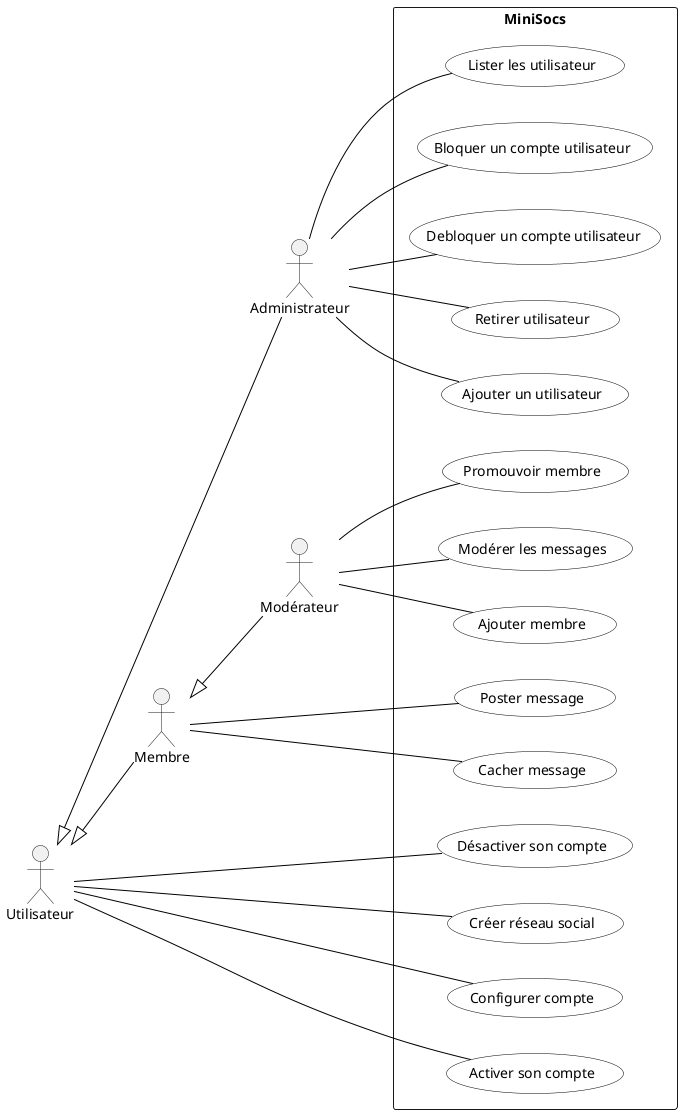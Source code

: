 @startuml

'Diagramme de cas d'utilisation (PlantUML)'

'Configuration charte graphique'
skinparam usecase {
BackgroundColor White
BorderColor Black
ArrowColor Black
ActorBackgroundColor<< Human >> Gold
}

left to right direction

'Déclaration des acteurs :'
actor Administrateur
actor Utilisateur
Utilisateur <|-- Administrateur
actor Membre
actor Modérateur
Utilisateur <|-- Membre
Membre <|-- Modérateur


'Déclaration des cas d'utilisation dans le système'
rectangle "MiniSocs" {
:Administrateur: -- (Ajouter un utilisateur)
:Administrateur: -- (Lister les utilisateur)
:Administrateur: -- (Bloquer un compte utilisateur)
:Administrateur: --(Debloquer un compte utilisateur)
:Administrateur: --(Retirer utilisateur)
:Utilisateur:    -- (Désactiver son compte)
:Utilisateur: --(Créer réseau social)
:Utilisateur: --(Configurer compte)
:Membre: --(Poster message)
:Membre: --(Cacher message)
:Modérateur: --(Ajouter membre)
:Modérateur: --(Promouvoir membre)
:Modérateur: --(Modérer les messages)
:Utilisateur: --(Activer son compte)

@enduml
